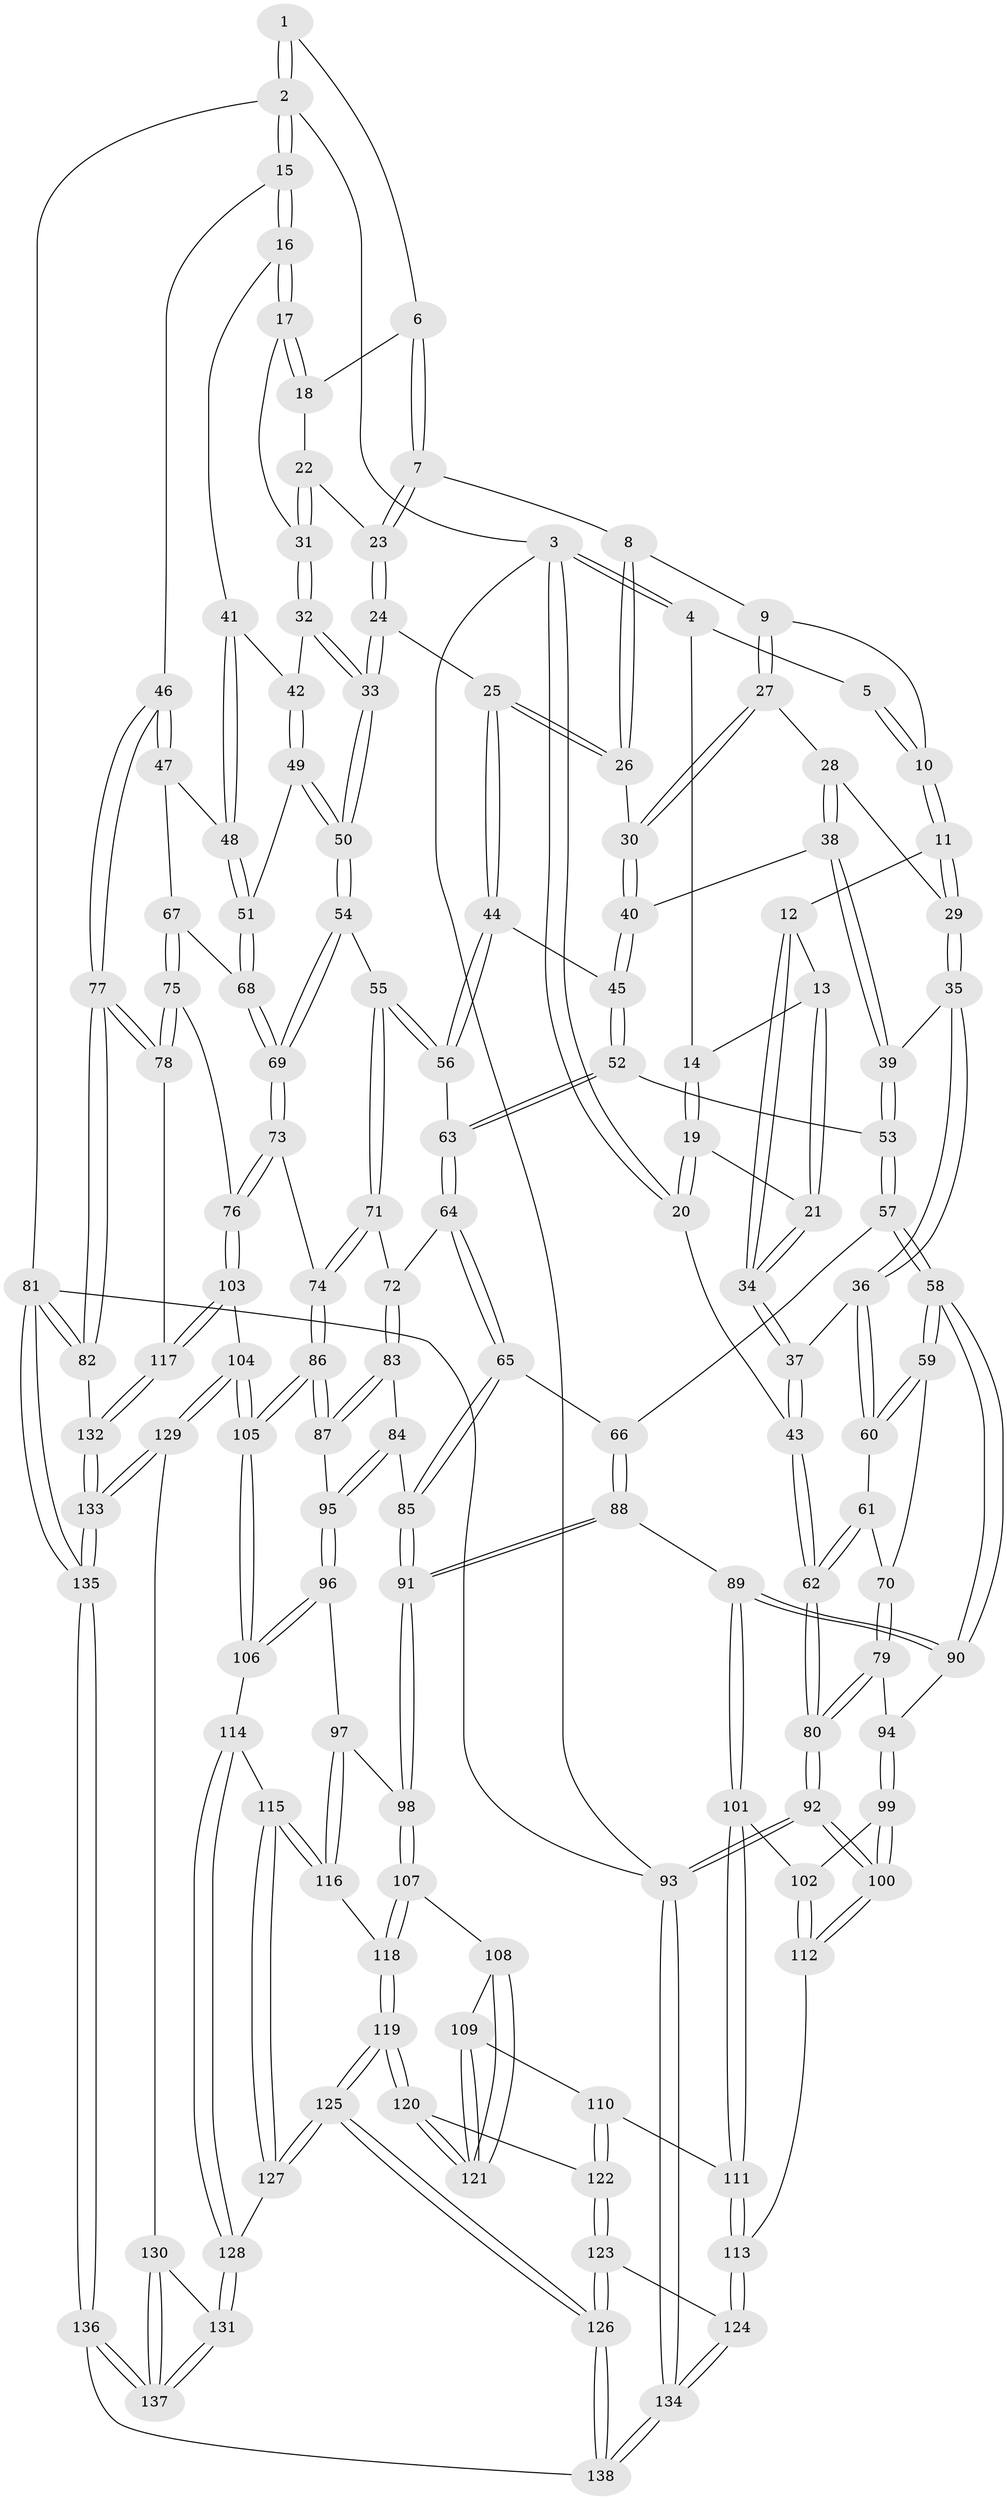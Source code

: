 // coarse degree distribution, {13: 0.01818181818181818, 4: 0.4, 2: 0.01818181818181818, 3: 0.14545454545454545, 5: 0.34545454545454546, 6: 0.07272727272727272}
// Generated by graph-tools (version 1.1) at 2025/21/03/04/25 18:21:12]
// undirected, 138 vertices, 342 edges
graph export_dot {
graph [start="1"]
  node [color=gray90,style=filled];
  1 [pos="+0.6697864473321725+0"];
  2 [pos="+1+0"];
  3 [pos="+0+0"];
  4 [pos="+0.1670761255246091+0"];
  5 [pos="+0.35592649122022185+0"];
  6 [pos="+0.6655818083888051+0"];
  7 [pos="+0.6040609217830577+0.037176128783396725"];
  8 [pos="+0.5981101420673386+0.04270425807074946"];
  9 [pos="+0.4943613038625993+0.08128516317452966"];
  10 [pos="+0.38650654969344456+0"];
  11 [pos="+0.35043434517862015+0.12302144585179607"];
  12 [pos="+0.2985070136473084+0.13499994702734647"];
  13 [pos="+0.22228164436721706+0.007063012174974353"];
  14 [pos="+0.1683686847786293+0"];
  15 [pos="+1+0"];
  16 [pos="+0.901315100560867+0.12201376306744562"];
  17 [pos="+0.8620586806587498+0.12752852815629995"];
  18 [pos="+0.7449821180366365+0.05321028203317103"];
  19 [pos="+0.10673312318643535+0.12009085484906608"];
  20 [pos="+0+0.22791159298978808"];
  21 [pos="+0.19326292461787+0.19241632662785446"];
  22 [pos="+0.7085430230886047+0.11595858547875043"];
  23 [pos="+0.6795751776397766+0.13568818293101506"];
  24 [pos="+0.6681199454554386+0.2511873151536004"];
  25 [pos="+0.6433717294195889+0.24734789978344887"];
  26 [pos="+0.5681477429525517+0.21348978315219805"];
  27 [pos="+0.4747086255168831+0.14209650034180568"];
  28 [pos="+0.41760038379344755+0.16011269585573407"];
  29 [pos="+0.37517329286822654+0.1418109561285378"];
  30 [pos="+0.5643027229343144+0.21333656970907489"];
  31 [pos="+0.8231360032359966+0.15109334015561474"];
  32 [pos="+0.7945289526485527+0.17886142872386607"];
  33 [pos="+0.6836040447647357+0.2630201531118199"];
  34 [pos="+0.2105572650789314+0.21391057119144954"];
  35 [pos="+0.3233723854962406+0.2873630962566526"];
  36 [pos="+0.2368850450062779+0.2894950553862593"];
  37 [pos="+0.21033788668802675+0.24704382548866766"];
  38 [pos="+0.42009949720329576+0.27273870096450636"];
  39 [pos="+0.398632119307342+0.3040266779498309"];
  40 [pos="+0.51504870091182+0.2539464429531482"];
  41 [pos="+0.8788858649641281+0.2553116462243368"];
  42 [pos="+0.8394400947172669+0.2837994487286201"];
  43 [pos="+0+0.3438675450450106"];
  44 [pos="+0.5327626426388338+0.35617029056390237"];
  45 [pos="+0.5133525860597707+0.3599999611666657"];
  46 [pos="+1+0.28244583719107835"];
  47 [pos="+1+0.3511472800150596"];
  48 [pos="+0.9891757350713622+0.35338524337489774"];
  49 [pos="+0.7914225737286154+0.33100458046149334"];
  50 [pos="+0.721311897702515+0.3421633620814655"];
  51 [pos="+0.9247848994940729+0.3888824114587605"];
  52 [pos="+0.4839254125360406+0.3819797013715156"];
  53 [pos="+0.42385834972520703+0.365375009669094"];
  54 [pos="+0.7133239461899769+0.3748885971567118"];
  55 [pos="+0.6994542127737393+0.39925491542133"];
  56 [pos="+0.6183216320697952+0.39630621530717697"];
  57 [pos="+0.3212234747209972+0.49967900152447214"];
  58 [pos="+0.27960569743065833+0.5082642357520976"];
  59 [pos="+0.275792297171739+0.5035322937384061"];
  60 [pos="+0.22634320637390729+0.37176330121667545"];
  61 [pos="+0.05387440962814447+0.40294231947092735"];
  62 [pos="+0+0.3566725263454811"];
  63 [pos="+0.5142890525038369+0.4507966107955067"];
  64 [pos="+0.5177297179165602+0.49851494473887664"];
  65 [pos="+0.4750007223896899+0.5447003059682568"];
  66 [pos="+0.44574499899136916+0.544463718095921"];
  67 [pos="+0.9761463741128928+0.4968825036496815"];
  68 [pos="+0.9101462648399674+0.42296425817774563"];
  69 [pos="+0.8742209965787928+0.47474940053247644"];
  70 [pos="+0.13994455273656584+0.4863308228427132"];
  71 [pos="+0.6850661804664749+0.5027221547552911"];
  72 [pos="+0.6599504806388218+0.5109795156807709"];
  73 [pos="+0.8646801726156046+0.5822515400670857"];
  74 [pos="+0.7306986614139335+0.5554344355610208"];
  75 [pos="+1+0.6443521074675613"];
  76 [pos="+0.9089967704406264+0.6284620215423671"];
  77 [pos="+1+0.6907247716897507"];
  78 [pos="+1+0.6781136796978907"];
  79 [pos="+0.023832903737890838+0.5820746670036435"];
  80 [pos="+0+0.5876001814005688"];
  81 [pos="+1+1"];
  82 [pos="+1+0.8131673012163707"];
  83 [pos="+0.5972554769260618+0.5995871252177205"];
  84 [pos="+0.526969850243988+0.6176483086395117"];
  85 [pos="+0.4905562598961527+0.5718196638436108"];
  86 [pos="+0.676292454985145+0.7041229679453099"];
  87 [pos="+0.6505262188188162+0.6892031726692265"];
  88 [pos="+0.3958950681156368+0.6832117719273202"];
  89 [pos="+0.29370312599965365+0.6627287344158354"];
  90 [pos="+0.26108502763284736+0.5647677555027989"];
  91 [pos="+0.4248955073502576+0.7065418555010827"];
  92 [pos="+0+0.9518424006655369"];
  93 [pos="+0+1"];
  94 [pos="+0.15223632231204215+0.610475725407098"];
  95 [pos="+0.5296551708097538+0.6706029787565985"];
  96 [pos="+0.5014443397686147+0.7173349451557329"];
  97 [pos="+0.4937616776535613+0.7218108049536167"];
  98 [pos="+0.45015165249277+0.7350716961414065"];
  99 [pos="+0.1411508419839929+0.7096327773171038"];
  100 [pos="+0+0.8729732109777834"];
  101 [pos="+0.2776426581367475+0.7091220862045474"];
  102 [pos="+0.23333433213219273+0.7274029031734566"];
  103 [pos="+0.7543978577826043+0.8126410763138402"];
  104 [pos="+0.735632675679542+0.811195355855293"];
  105 [pos="+0.7055373332761384+0.8003539059852809"];
  106 [pos="+0.6783845936500438+0.8100495951418162"];
  107 [pos="+0.44656405444301167+0.744515338940394"];
  108 [pos="+0.44283016325140806+0.7481499431441475"];
  109 [pos="+0.31921890096215644+0.7822167353596086"];
  110 [pos="+0.31709801430537093+0.7823171960219566"];
  111 [pos="+0.29851337280268003+0.7638655425149872"];
  112 [pos="+0.15363397761261463+0.8599814093171322"];
  113 [pos="+0.19617351681220757+0.8706732032238375"];
  114 [pos="+0.632432131004192+0.8426334083557212"];
  115 [pos="+0.6129368265266745+0.8445073854364985"];
  116 [pos="+0.5543154716620978+0.8412506721363876"];
  117 [pos="+0.820048342585881+0.8693777645896403"];
  118 [pos="+0.5000881919106539+0.85494926188296"];
  119 [pos="+0.4390581143308789+0.9329945735509023"];
  120 [pos="+0.4046807749379797+0.8420583450982225"];
  121 [pos="+0.4067691832498234+0.8245964379674676"];
  122 [pos="+0.3222443053263212+0.8380000393257128"];
  123 [pos="+0.29488678001969676+0.909940271485874"];
  124 [pos="+0.23770231861372956+0.8965953584857561"];
  125 [pos="+0.4308352378293331+0.9701897076777073"];
  126 [pos="+0.4007527058395636+1"];
  127 [pos="+0.509466412319651+0.9472743949573774"];
  128 [pos="+0.6061239307166104+0.9445115496725303"];
  129 [pos="+0.7025827467499552+0.9475713910806457"];
  130 [pos="+0.6950340848502222+0.9536988054308217"];
  131 [pos="+0.6138690393709915+0.9742751773844678"];
  132 [pos="+0.8600581309389503+0.9312687061636514"];
  133 [pos="+0.8520686004964773+1"];
  134 [pos="+0.09716752623911762+1"];
  135 [pos="+0.8579195974978635+1"];
  136 [pos="+0.5967584114883092+1"];
  137 [pos="+0.6068562656129161+1"];
  138 [pos="+0.40262605333557944+1"];
  1 -- 2;
  1 -- 2;
  1 -- 6;
  2 -- 3;
  2 -- 15;
  2 -- 15;
  2 -- 81;
  3 -- 4;
  3 -- 4;
  3 -- 20;
  3 -- 20;
  3 -- 93;
  4 -- 5;
  4 -- 14;
  5 -- 10;
  5 -- 10;
  6 -- 7;
  6 -- 7;
  6 -- 18;
  7 -- 8;
  7 -- 23;
  7 -- 23;
  8 -- 9;
  8 -- 26;
  8 -- 26;
  9 -- 10;
  9 -- 27;
  9 -- 27;
  10 -- 11;
  10 -- 11;
  11 -- 12;
  11 -- 29;
  11 -- 29;
  12 -- 13;
  12 -- 34;
  12 -- 34;
  13 -- 14;
  13 -- 21;
  13 -- 21;
  14 -- 19;
  14 -- 19;
  15 -- 16;
  15 -- 16;
  15 -- 46;
  16 -- 17;
  16 -- 17;
  16 -- 41;
  17 -- 18;
  17 -- 18;
  17 -- 31;
  18 -- 22;
  19 -- 20;
  19 -- 20;
  19 -- 21;
  20 -- 43;
  21 -- 34;
  21 -- 34;
  22 -- 23;
  22 -- 31;
  22 -- 31;
  23 -- 24;
  23 -- 24;
  24 -- 25;
  24 -- 33;
  24 -- 33;
  25 -- 26;
  25 -- 26;
  25 -- 44;
  25 -- 44;
  26 -- 30;
  27 -- 28;
  27 -- 30;
  27 -- 30;
  28 -- 29;
  28 -- 38;
  28 -- 38;
  29 -- 35;
  29 -- 35;
  30 -- 40;
  30 -- 40;
  31 -- 32;
  31 -- 32;
  32 -- 33;
  32 -- 33;
  32 -- 42;
  33 -- 50;
  33 -- 50;
  34 -- 37;
  34 -- 37;
  35 -- 36;
  35 -- 36;
  35 -- 39;
  36 -- 37;
  36 -- 60;
  36 -- 60;
  37 -- 43;
  37 -- 43;
  38 -- 39;
  38 -- 39;
  38 -- 40;
  39 -- 53;
  39 -- 53;
  40 -- 45;
  40 -- 45;
  41 -- 42;
  41 -- 48;
  41 -- 48;
  42 -- 49;
  42 -- 49;
  43 -- 62;
  43 -- 62;
  44 -- 45;
  44 -- 56;
  44 -- 56;
  45 -- 52;
  45 -- 52;
  46 -- 47;
  46 -- 47;
  46 -- 77;
  46 -- 77;
  47 -- 48;
  47 -- 67;
  48 -- 51;
  48 -- 51;
  49 -- 50;
  49 -- 50;
  49 -- 51;
  50 -- 54;
  50 -- 54;
  51 -- 68;
  51 -- 68;
  52 -- 53;
  52 -- 63;
  52 -- 63;
  53 -- 57;
  53 -- 57;
  54 -- 55;
  54 -- 69;
  54 -- 69;
  55 -- 56;
  55 -- 56;
  55 -- 71;
  55 -- 71;
  56 -- 63;
  57 -- 58;
  57 -- 58;
  57 -- 66;
  58 -- 59;
  58 -- 59;
  58 -- 90;
  58 -- 90;
  59 -- 60;
  59 -- 60;
  59 -- 70;
  60 -- 61;
  61 -- 62;
  61 -- 62;
  61 -- 70;
  62 -- 80;
  62 -- 80;
  63 -- 64;
  63 -- 64;
  64 -- 65;
  64 -- 65;
  64 -- 72;
  65 -- 66;
  65 -- 85;
  65 -- 85;
  66 -- 88;
  66 -- 88;
  67 -- 68;
  67 -- 75;
  67 -- 75;
  68 -- 69;
  68 -- 69;
  69 -- 73;
  69 -- 73;
  70 -- 79;
  70 -- 79;
  71 -- 72;
  71 -- 74;
  71 -- 74;
  72 -- 83;
  72 -- 83;
  73 -- 74;
  73 -- 76;
  73 -- 76;
  74 -- 86;
  74 -- 86;
  75 -- 76;
  75 -- 78;
  75 -- 78;
  76 -- 103;
  76 -- 103;
  77 -- 78;
  77 -- 78;
  77 -- 82;
  77 -- 82;
  78 -- 117;
  79 -- 80;
  79 -- 80;
  79 -- 94;
  80 -- 92;
  80 -- 92;
  81 -- 82;
  81 -- 82;
  81 -- 135;
  81 -- 135;
  81 -- 93;
  82 -- 132;
  83 -- 84;
  83 -- 87;
  83 -- 87;
  84 -- 85;
  84 -- 95;
  84 -- 95;
  85 -- 91;
  85 -- 91;
  86 -- 87;
  86 -- 87;
  86 -- 105;
  86 -- 105;
  87 -- 95;
  88 -- 89;
  88 -- 91;
  88 -- 91;
  89 -- 90;
  89 -- 90;
  89 -- 101;
  89 -- 101;
  90 -- 94;
  91 -- 98;
  91 -- 98;
  92 -- 93;
  92 -- 93;
  92 -- 100;
  92 -- 100;
  93 -- 134;
  93 -- 134;
  94 -- 99;
  94 -- 99;
  95 -- 96;
  95 -- 96;
  96 -- 97;
  96 -- 106;
  96 -- 106;
  97 -- 98;
  97 -- 116;
  97 -- 116;
  98 -- 107;
  98 -- 107;
  99 -- 100;
  99 -- 100;
  99 -- 102;
  100 -- 112;
  100 -- 112;
  101 -- 102;
  101 -- 111;
  101 -- 111;
  102 -- 112;
  102 -- 112;
  103 -- 104;
  103 -- 117;
  103 -- 117;
  104 -- 105;
  104 -- 105;
  104 -- 129;
  104 -- 129;
  105 -- 106;
  105 -- 106;
  106 -- 114;
  107 -- 108;
  107 -- 118;
  107 -- 118;
  108 -- 109;
  108 -- 121;
  108 -- 121;
  109 -- 110;
  109 -- 121;
  109 -- 121;
  110 -- 111;
  110 -- 122;
  110 -- 122;
  111 -- 113;
  111 -- 113;
  112 -- 113;
  113 -- 124;
  113 -- 124;
  114 -- 115;
  114 -- 128;
  114 -- 128;
  115 -- 116;
  115 -- 116;
  115 -- 127;
  115 -- 127;
  116 -- 118;
  117 -- 132;
  117 -- 132;
  118 -- 119;
  118 -- 119;
  119 -- 120;
  119 -- 120;
  119 -- 125;
  119 -- 125;
  120 -- 121;
  120 -- 121;
  120 -- 122;
  122 -- 123;
  122 -- 123;
  123 -- 124;
  123 -- 126;
  123 -- 126;
  124 -- 134;
  124 -- 134;
  125 -- 126;
  125 -- 126;
  125 -- 127;
  125 -- 127;
  126 -- 138;
  126 -- 138;
  127 -- 128;
  128 -- 131;
  128 -- 131;
  129 -- 130;
  129 -- 133;
  129 -- 133;
  130 -- 131;
  130 -- 137;
  130 -- 137;
  131 -- 137;
  131 -- 137;
  132 -- 133;
  132 -- 133;
  133 -- 135;
  133 -- 135;
  134 -- 138;
  134 -- 138;
  135 -- 136;
  135 -- 136;
  136 -- 137;
  136 -- 137;
  136 -- 138;
}
